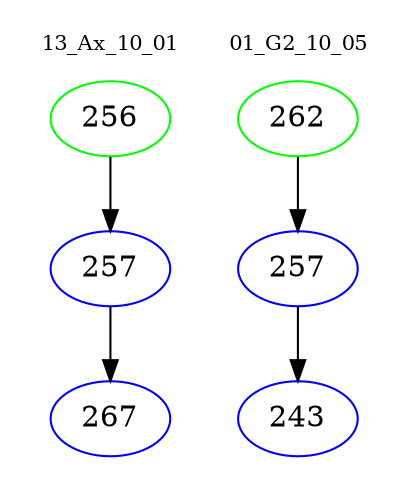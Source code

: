 digraph{
subgraph cluster_0 {
color = white
label = "13_Ax_10_01";
fontsize=10;
T0_256 [label="256", color="green"]
T0_256 -> T0_257 [color="black"]
T0_257 [label="257", color="blue"]
T0_257 -> T0_267 [color="black"]
T0_267 [label="267", color="blue"]
}
subgraph cluster_1 {
color = white
label = "01_G2_10_05";
fontsize=10;
T1_262 [label="262", color="green"]
T1_262 -> T1_257 [color="black"]
T1_257 [label="257", color="blue"]
T1_257 -> T1_243 [color="black"]
T1_243 [label="243", color="blue"]
}
}
